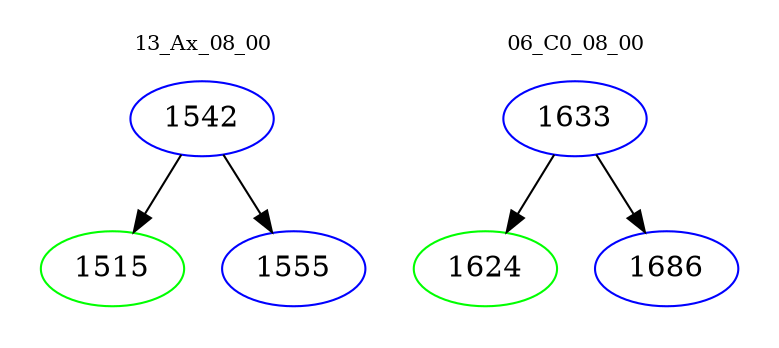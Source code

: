 digraph{
subgraph cluster_0 {
color = white
label = "13_Ax_08_00";
fontsize=10;
T0_1542 [label="1542", color="blue"]
T0_1542 -> T0_1515 [color="black"]
T0_1515 [label="1515", color="green"]
T0_1542 -> T0_1555 [color="black"]
T0_1555 [label="1555", color="blue"]
}
subgraph cluster_1 {
color = white
label = "06_C0_08_00";
fontsize=10;
T1_1633 [label="1633", color="blue"]
T1_1633 -> T1_1624 [color="black"]
T1_1624 [label="1624", color="green"]
T1_1633 -> T1_1686 [color="black"]
T1_1686 [label="1686", color="blue"]
}
}
